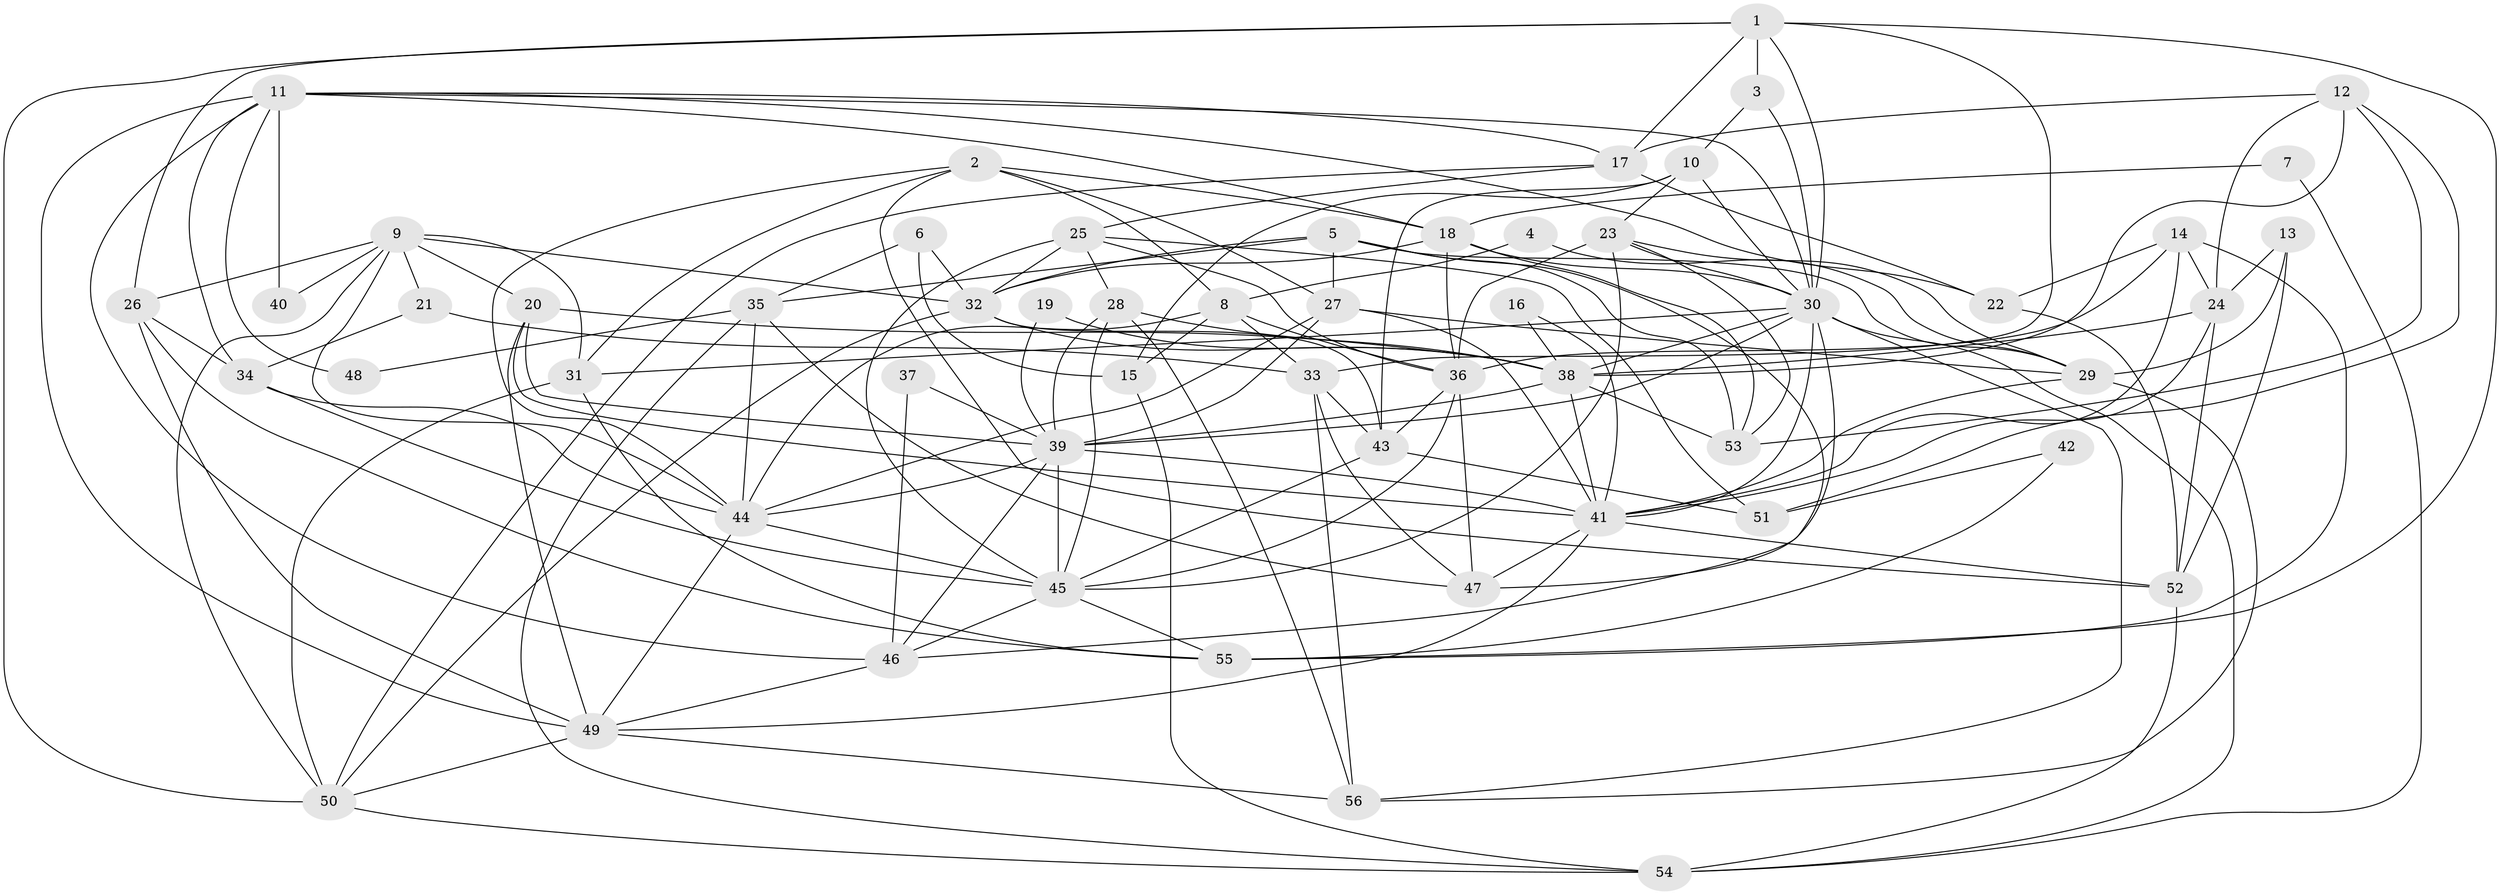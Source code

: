 // original degree distribution, {5: 0.25, 6: 0.09821428571428571, 4: 0.23214285714285715, 3: 0.22321428571428573, 2: 0.16964285714285715, 7: 0.017857142857142856, 11: 0.008928571428571428}
// Generated by graph-tools (version 1.1) at 2025/50/03/09/25 03:50:04]
// undirected, 56 vertices, 160 edges
graph export_dot {
graph [start="1"]
  node [color=gray90,style=filled];
  1;
  2;
  3;
  4;
  5;
  6;
  7;
  8;
  9;
  10;
  11;
  12;
  13;
  14;
  15;
  16;
  17;
  18;
  19;
  20;
  21;
  22;
  23;
  24;
  25;
  26;
  27;
  28;
  29;
  30;
  31;
  32;
  33;
  34;
  35;
  36;
  37;
  38;
  39;
  40;
  41;
  42;
  43;
  44;
  45;
  46;
  47;
  48;
  49;
  50;
  51;
  52;
  53;
  54;
  55;
  56;
  1 -- 3 [weight=1.0];
  1 -- 17 [weight=1.0];
  1 -- 26 [weight=1.0];
  1 -- 30 [weight=1.0];
  1 -- 33 [weight=1.0];
  1 -- 50 [weight=1.0];
  1 -- 55 [weight=1.0];
  2 -- 8 [weight=1.0];
  2 -- 18 [weight=1.0];
  2 -- 27 [weight=1.0];
  2 -- 31 [weight=1.0];
  2 -- 44 [weight=1.0];
  2 -- 52 [weight=1.0];
  3 -- 10 [weight=1.0];
  3 -- 30 [weight=1.0];
  4 -- 8 [weight=1.0];
  4 -- 29 [weight=1.0];
  5 -- 27 [weight=1.0];
  5 -- 29 [weight=1.0];
  5 -- 32 [weight=1.0];
  5 -- 35 [weight=1.0];
  5 -- 46 [weight=1.0];
  5 -- 53 [weight=1.0];
  6 -- 15 [weight=1.0];
  6 -- 32 [weight=1.0];
  6 -- 35 [weight=1.0];
  7 -- 18 [weight=1.0];
  7 -- 54 [weight=1.0];
  8 -- 15 [weight=1.0];
  8 -- 33 [weight=1.0];
  8 -- 36 [weight=1.0];
  8 -- 44 [weight=1.0];
  9 -- 20 [weight=1.0];
  9 -- 21 [weight=1.0];
  9 -- 26 [weight=1.0];
  9 -- 31 [weight=1.0];
  9 -- 32 [weight=1.0];
  9 -- 40 [weight=1.0];
  9 -- 44 [weight=1.0];
  9 -- 50 [weight=1.0];
  10 -- 15 [weight=1.0];
  10 -- 23 [weight=1.0];
  10 -- 30 [weight=1.0];
  10 -- 43 [weight=1.0];
  11 -- 17 [weight=1.0];
  11 -- 18 [weight=1.0];
  11 -- 22 [weight=1.0];
  11 -- 30 [weight=1.0];
  11 -- 34 [weight=1.0];
  11 -- 40 [weight=1.0];
  11 -- 46 [weight=1.0];
  11 -- 48 [weight=1.0];
  11 -- 49 [weight=1.0];
  12 -- 17 [weight=1.0];
  12 -- 24 [weight=1.0];
  12 -- 38 [weight=1.0];
  12 -- 51 [weight=1.0];
  12 -- 53 [weight=1.0];
  13 -- 24 [weight=1.0];
  13 -- 29 [weight=1.0];
  13 -- 52 [weight=1.0];
  14 -- 22 [weight=1.0];
  14 -- 24 [weight=1.0];
  14 -- 36 [weight=1.0];
  14 -- 41 [weight=1.0];
  14 -- 55 [weight=1.0];
  15 -- 54 [weight=1.0];
  16 -- 38 [weight=1.0];
  16 -- 41 [weight=1.0];
  17 -- 22 [weight=1.0];
  17 -- 25 [weight=1.0];
  17 -- 50 [weight=1.0];
  18 -- 30 [weight=2.0];
  18 -- 32 [weight=1.0];
  18 -- 36 [weight=1.0];
  18 -- 53 [weight=1.0];
  19 -- 38 [weight=1.0];
  19 -- 39 [weight=1.0];
  20 -- 38 [weight=2.0];
  20 -- 39 [weight=1.0];
  20 -- 41 [weight=1.0];
  20 -- 49 [weight=1.0];
  21 -- 33 [weight=1.0];
  21 -- 34 [weight=1.0];
  22 -- 52 [weight=1.0];
  23 -- 29 [weight=1.0];
  23 -- 30 [weight=1.0];
  23 -- 36 [weight=1.0];
  23 -- 45 [weight=1.0];
  23 -- 53 [weight=1.0];
  24 -- 38 [weight=1.0];
  24 -- 41 [weight=1.0];
  24 -- 52 [weight=1.0];
  25 -- 28 [weight=1.0];
  25 -- 32 [weight=1.0];
  25 -- 36 [weight=1.0];
  25 -- 45 [weight=1.0];
  25 -- 51 [weight=1.0];
  26 -- 34 [weight=1.0];
  26 -- 49 [weight=1.0];
  26 -- 55 [weight=1.0];
  27 -- 29 [weight=1.0];
  27 -- 39 [weight=2.0];
  27 -- 41 [weight=1.0];
  27 -- 44 [weight=1.0];
  28 -- 38 [weight=1.0];
  28 -- 39 [weight=1.0];
  28 -- 45 [weight=1.0];
  28 -- 56 [weight=1.0];
  29 -- 41 [weight=1.0];
  29 -- 56 [weight=1.0];
  30 -- 31 [weight=1.0];
  30 -- 38 [weight=1.0];
  30 -- 39 [weight=1.0];
  30 -- 41 [weight=1.0];
  30 -- 47 [weight=1.0];
  30 -- 54 [weight=1.0];
  30 -- 56 [weight=1.0];
  31 -- 50 [weight=1.0];
  31 -- 55 [weight=1.0];
  32 -- 38 [weight=1.0];
  32 -- 43 [weight=2.0];
  32 -- 50 [weight=1.0];
  33 -- 43 [weight=1.0];
  33 -- 47 [weight=1.0];
  33 -- 56 [weight=1.0];
  34 -- 44 [weight=1.0];
  34 -- 45 [weight=1.0];
  35 -- 44 [weight=1.0];
  35 -- 47 [weight=1.0];
  35 -- 48 [weight=1.0];
  35 -- 54 [weight=1.0];
  36 -- 43 [weight=1.0];
  36 -- 45 [weight=1.0];
  36 -- 47 [weight=1.0];
  37 -- 39 [weight=1.0];
  37 -- 46 [weight=1.0];
  38 -- 39 [weight=1.0];
  38 -- 41 [weight=1.0];
  38 -- 53 [weight=1.0];
  39 -- 41 [weight=1.0];
  39 -- 44 [weight=1.0];
  39 -- 45 [weight=2.0];
  39 -- 46 [weight=1.0];
  41 -- 47 [weight=1.0];
  41 -- 49 [weight=1.0];
  41 -- 52 [weight=1.0];
  42 -- 51 [weight=1.0];
  42 -- 55 [weight=1.0];
  43 -- 45 [weight=1.0];
  43 -- 51 [weight=1.0];
  44 -- 45 [weight=1.0];
  44 -- 49 [weight=1.0];
  45 -- 46 [weight=1.0];
  45 -- 55 [weight=1.0];
  46 -- 49 [weight=1.0];
  49 -- 50 [weight=1.0];
  49 -- 56 [weight=1.0];
  50 -- 54 [weight=1.0];
  52 -- 54 [weight=1.0];
}
